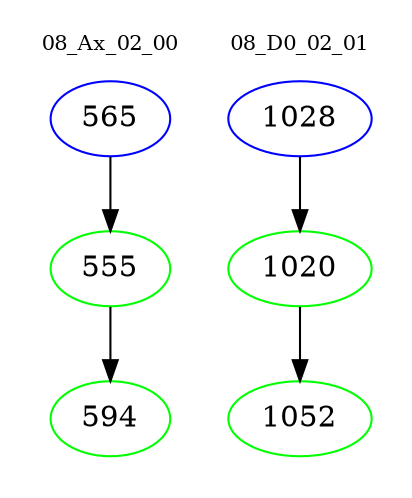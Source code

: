 digraph{
subgraph cluster_0 {
color = white
label = "08_Ax_02_00";
fontsize=10;
T0_565 [label="565", color="blue"]
T0_565 -> T0_555 [color="black"]
T0_555 [label="555", color="green"]
T0_555 -> T0_594 [color="black"]
T0_594 [label="594", color="green"]
}
subgraph cluster_1 {
color = white
label = "08_D0_02_01";
fontsize=10;
T1_1028 [label="1028", color="blue"]
T1_1028 -> T1_1020 [color="black"]
T1_1020 [label="1020", color="green"]
T1_1020 -> T1_1052 [color="black"]
T1_1052 [label="1052", color="green"]
}
}

